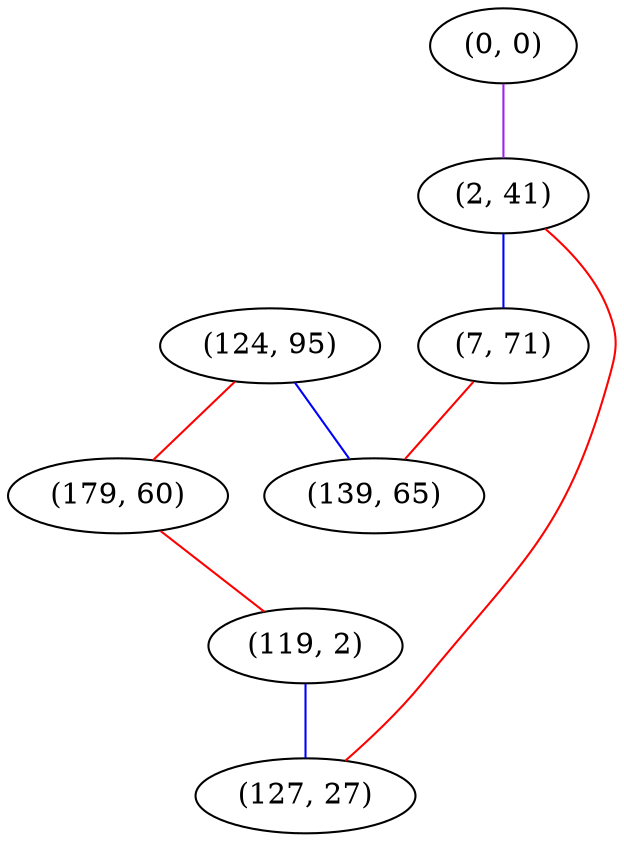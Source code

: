 graph "" {
"(124, 95)";
"(0, 0)";
"(179, 60)";
"(2, 41)";
"(7, 71)";
"(119, 2)";
"(127, 27)";
"(139, 65)";
"(124, 95)" -- "(139, 65)"  [color=blue, key=0, weight=3];
"(124, 95)" -- "(179, 60)"  [color=red, key=0, weight=1];
"(0, 0)" -- "(2, 41)"  [color=purple, key=0, weight=4];
"(179, 60)" -- "(119, 2)"  [color=red, key=0, weight=1];
"(2, 41)" -- "(127, 27)"  [color=red, key=0, weight=1];
"(2, 41)" -- "(7, 71)"  [color=blue, key=0, weight=3];
"(7, 71)" -- "(139, 65)"  [color=red, key=0, weight=1];
"(119, 2)" -- "(127, 27)"  [color=blue, key=0, weight=3];
}
